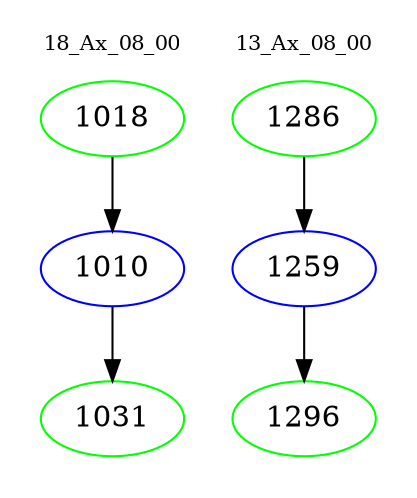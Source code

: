 digraph{
subgraph cluster_0 {
color = white
label = "18_Ax_08_00";
fontsize=10;
T0_1018 [label="1018", color="green"]
T0_1018 -> T0_1010 [color="black"]
T0_1010 [label="1010", color="blue"]
T0_1010 -> T0_1031 [color="black"]
T0_1031 [label="1031", color="green"]
}
subgraph cluster_1 {
color = white
label = "13_Ax_08_00";
fontsize=10;
T1_1286 [label="1286", color="green"]
T1_1286 -> T1_1259 [color="black"]
T1_1259 [label="1259", color="blue"]
T1_1259 -> T1_1296 [color="black"]
T1_1296 [label="1296", color="green"]
}
}
